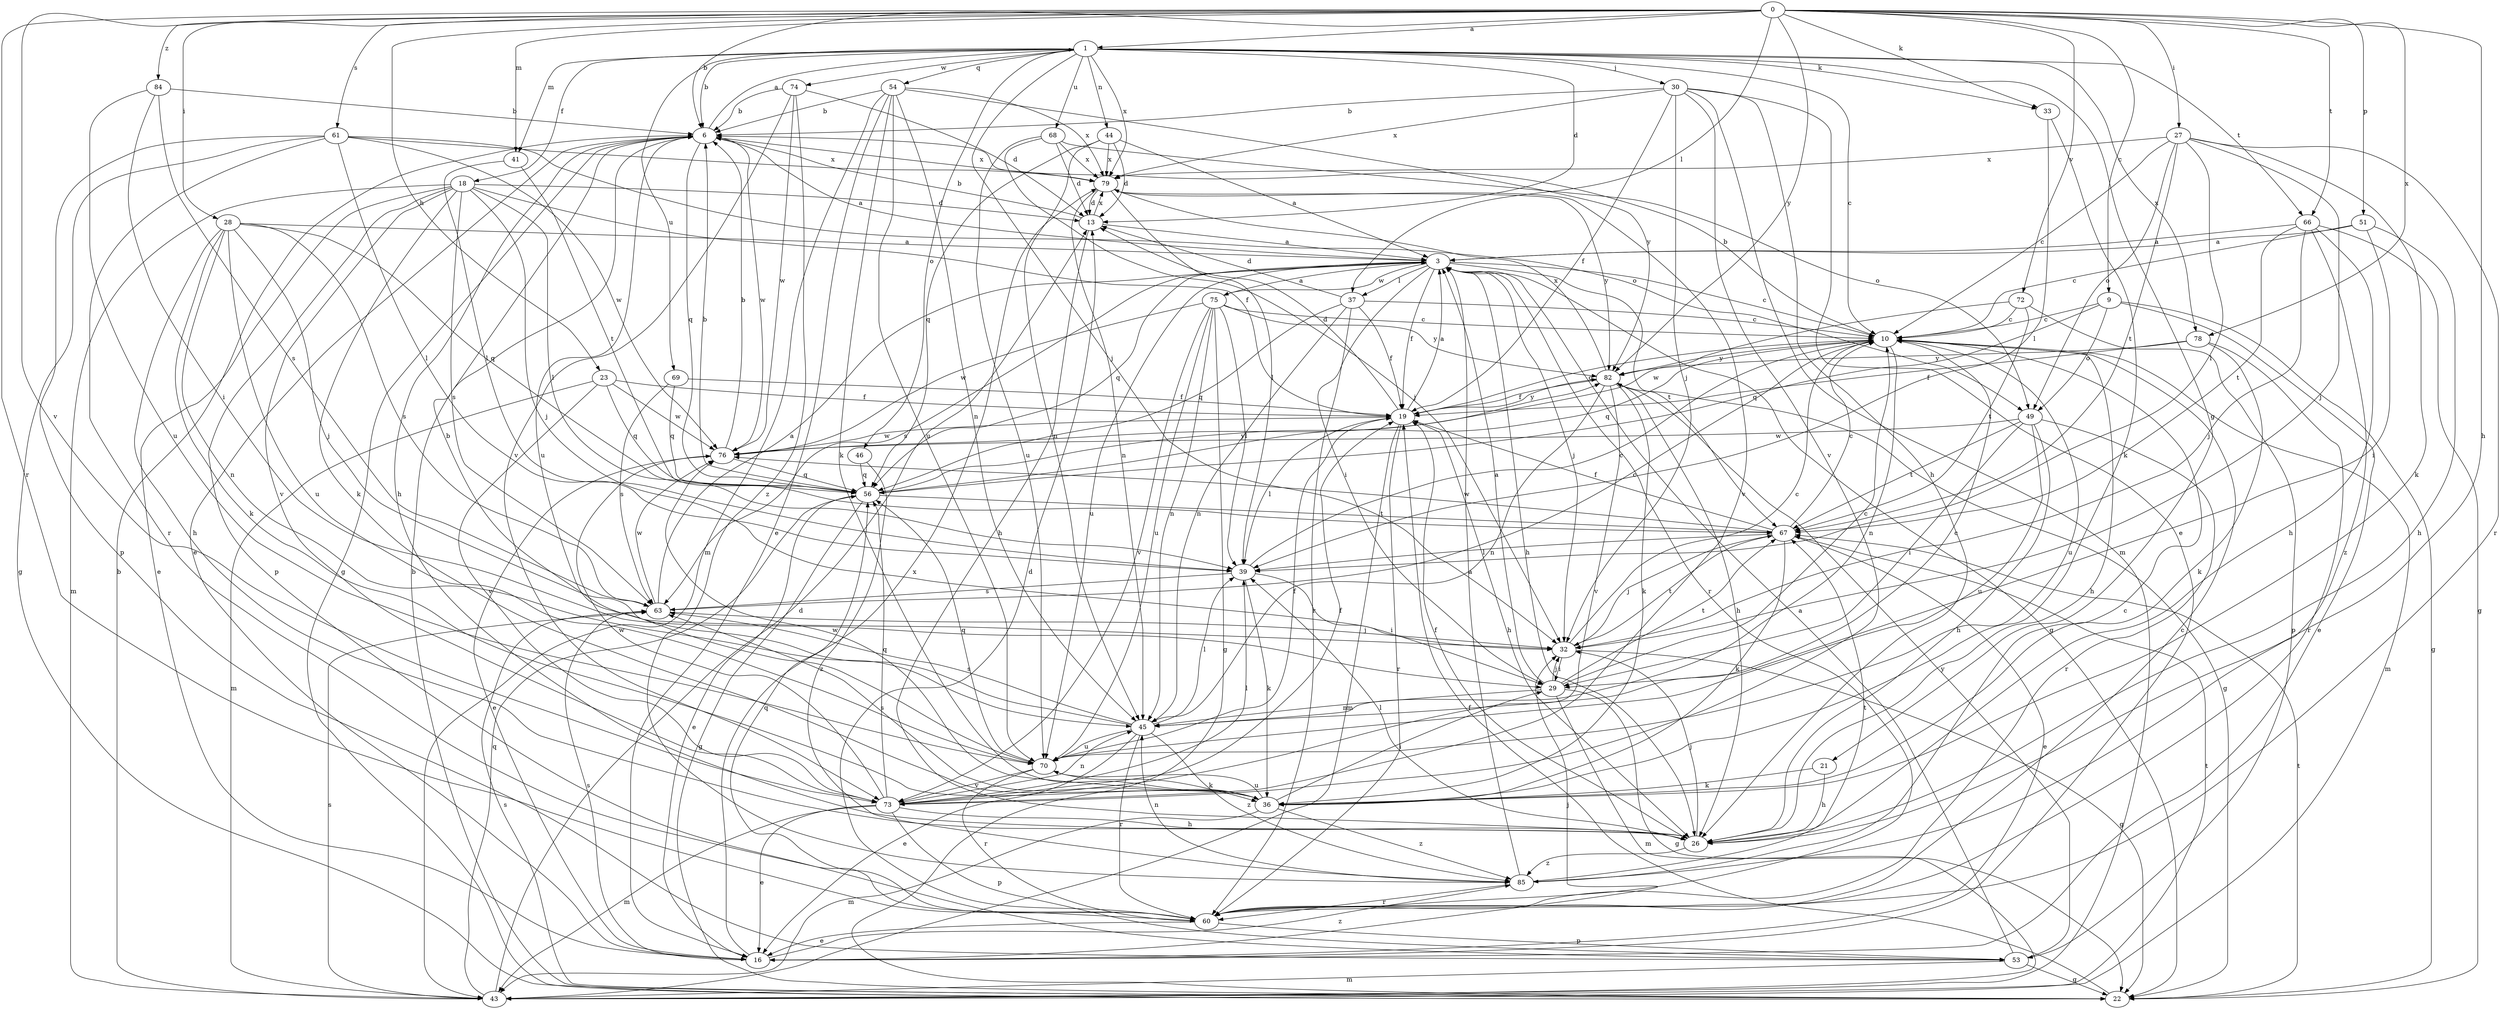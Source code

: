 strict digraph  {
0;
1;
3;
6;
9;
10;
13;
16;
18;
19;
21;
22;
23;
26;
27;
28;
29;
30;
32;
33;
36;
37;
39;
41;
43;
44;
45;
46;
49;
51;
53;
54;
56;
60;
61;
63;
66;
67;
68;
69;
70;
72;
73;
74;
75;
76;
78;
79;
82;
84;
85;
0 -> 1  [label=a];
0 -> 6  [label=b];
0 -> 9  [label=c];
0 -> 23  [label=h];
0 -> 26  [label=h];
0 -> 27  [label=i];
0 -> 28  [label=i];
0 -> 33  [label=k];
0 -> 37  [label=l];
0 -> 41  [label=m];
0 -> 51  [label=p];
0 -> 60  [label=r];
0 -> 61  [label=s];
0 -> 66  [label=t];
0 -> 72  [label=v];
0 -> 73  [label=v];
0 -> 78  [label=x];
0 -> 82  [label=y];
0 -> 84  [label=z];
1 -> 6  [label=b];
1 -> 10  [label=c];
1 -> 13  [label=d];
1 -> 18  [label=f];
1 -> 21  [label=g];
1 -> 30  [label=j];
1 -> 32  [label=j];
1 -> 33  [label=k];
1 -> 41  [label=m];
1 -> 44  [label=n];
1 -> 46  [label=o];
1 -> 54  [label=q];
1 -> 66  [label=t];
1 -> 68  [label=u];
1 -> 69  [label=u];
1 -> 74  [label=w];
1 -> 78  [label=x];
1 -> 79  [label=x];
3 -> 10  [label=c];
3 -> 19  [label=f];
3 -> 22  [label=g];
3 -> 26  [label=h];
3 -> 29  [label=i];
3 -> 32  [label=j];
3 -> 37  [label=l];
3 -> 56  [label=q];
3 -> 60  [label=r];
3 -> 63  [label=s];
3 -> 67  [label=t];
3 -> 70  [label=u];
3 -> 75  [label=w];
6 -> 1  [label=a];
6 -> 3  [label=a];
6 -> 16  [label=e];
6 -> 22  [label=g];
6 -> 26  [label=h];
6 -> 56  [label=q];
6 -> 70  [label=u];
6 -> 76  [label=w];
6 -> 79  [label=x];
9 -> 10  [label=c];
9 -> 16  [label=e];
9 -> 22  [label=g];
9 -> 49  [label=o];
9 -> 56  [label=q];
10 -> 6  [label=b];
10 -> 26  [label=h];
10 -> 43  [label=m];
10 -> 45  [label=n];
10 -> 56  [label=q];
10 -> 70  [label=u];
10 -> 82  [label=y];
13 -> 3  [label=a];
13 -> 6  [label=b];
13 -> 26  [label=h];
13 -> 79  [label=x];
16 -> 32  [label=j];
16 -> 63  [label=s];
16 -> 79  [label=x];
16 -> 85  [label=z];
18 -> 13  [label=d];
18 -> 16  [label=e];
18 -> 19  [label=f];
18 -> 32  [label=j];
18 -> 36  [label=k];
18 -> 39  [label=l];
18 -> 43  [label=m];
18 -> 53  [label=p];
18 -> 63  [label=s];
18 -> 73  [label=v];
19 -> 3  [label=a];
19 -> 10  [label=c];
19 -> 13  [label=d];
19 -> 26  [label=h];
19 -> 39  [label=l];
19 -> 43  [label=m];
19 -> 60  [label=r];
19 -> 76  [label=w];
19 -> 82  [label=y];
21 -> 26  [label=h];
21 -> 36  [label=k];
22 -> 6  [label=b];
22 -> 19  [label=f];
22 -> 63  [label=s];
22 -> 67  [label=t];
23 -> 19  [label=f];
23 -> 43  [label=m];
23 -> 56  [label=q];
23 -> 73  [label=v];
23 -> 76  [label=w];
26 -> 19  [label=f];
26 -> 32  [label=j];
26 -> 39  [label=l];
26 -> 85  [label=z];
27 -> 10  [label=c];
27 -> 32  [label=j];
27 -> 36  [label=k];
27 -> 39  [label=l];
27 -> 49  [label=o];
27 -> 60  [label=r];
27 -> 67  [label=t];
27 -> 79  [label=x];
28 -> 3  [label=a];
28 -> 26  [label=h];
28 -> 32  [label=j];
28 -> 36  [label=k];
28 -> 45  [label=n];
28 -> 56  [label=q];
28 -> 63  [label=s];
28 -> 70  [label=u];
29 -> 3  [label=a];
29 -> 10  [label=c];
29 -> 22  [label=g];
29 -> 32  [label=j];
29 -> 43  [label=m];
29 -> 45  [label=n];
29 -> 67  [label=t];
30 -> 6  [label=b];
30 -> 16  [label=e];
30 -> 19  [label=f];
30 -> 26  [label=h];
30 -> 32  [label=j];
30 -> 43  [label=m];
30 -> 73  [label=v];
30 -> 79  [label=x];
32 -> 10  [label=c];
32 -> 22  [label=g];
32 -> 29  [label=i];
32 -> 67  [label=t];
33 -> 36  [label=k];
33 -> 39  [label=l];
36 -> 29  [label=i];
36 -> 43  [label=m];
36 -> 63  [label=s];
36 -> 70  [label=u];
36 -> 76  [label=w];
36 -> 85  [label=z];
37 -> 10  [label=c];
37 -> 13  [label=d];
37 -> 19  [label=f];
37 -> 45  [label=n];
37 -> 56  [label=q];
37 -> 60  [label=r];
39 -> 10  [label=c];
39 -> 29  [label=i];
39 -> 36  [label=k];
39 -> 63  [label=s];
41 -> 39  [label=l];
41 -> 67  [label=t];
43 -> 6  [label=b];
43 -> 13  [label=d];
43 -> 56  [label=q];
43 -> 63  [label=s];
43 -> 67  [label=t];
44 -> 3  [label=a];
44 -> 13  [label=d];
44 -> 45  [label=n];
44 -> 56  [label=q];
44 -> 79  [label=x];
45 -> 6  [label=b];
45 -> 10  [label=c];
45 -> 16  [label=e];
45 -> 39  [label=l];
45 -> 60  [label=r];
45 -> 63  [label=s];
45 -> 70  [label=u];
45 -> 85  [label=z];
46 -> 56  [label=q];
46 -> 85  [label=z];
49 -> 26  [label=h];
49 -> 29  [label=i];
49 -> 60  [label=r];
49 -> 67  [label=t];
49 -> 70  [label=u];
49 -> 76  [label=w];
51 -> 3  [label=a];
51 -> 10  [label=c];
51 -> 26  [label=h];
51 -> 29  [label=i];
53 -> 3  [label=a];
53 -> 22  [label=g];
53 -> 43  [label=m];
53 -> 82  [label=y];
54 -> 6  [label=b];
54 -> 16  [label=e];
54 -> 36  [label=k];
54 -> 43  [label=m];
54 -> 45  [label=n];
54 -> 70  [label=u];
54 -> 79  [label=x];
54 -> 82  [label=y];
56 -> 6  [label=b];
56 -> 16  [label=e];
56 -> 22  [label=g];
56 -> 67  [label=t];
56 -> 82  [label=y];
60 -> 10  [label=c];
60 -> 13  [label=d];
60 -> 16  [label=e];
60 -> 53  [label=p];
60 -> 56  [label=q];
61 -> 22  [label=g];
61 -> 39  [label=l];
61 -> 49  [label=o];
61 -> 53  [label=p];
61 -> 60  [label=r];
61 -> 76  [label=w];
61 -> 79  [label=x];
63 -> 3  [label=a];
63 -> 10  [label=c];
63 -> 32  [label=j];
63 -> 76  [label=w];
66 -> 3  [label=a];
66 -> 22  [label=g];
66 -> 26  [label=h];
66 -> 32  [label=j];
66 -> 67  [label=t];
66 -> 85  [label=z];
67 -> 10  [label=c];
67 -> 16  [label=e];
67 -> 19  [label=f];
67 -> 32  [label=j];
67 -> 36  [label=k];
67 -> 39  [label=l];
67 -> 76  [label=w];
68 -> 13  [label=d];
68 -> 32  [label=j];
68 -> 49  [label=o];
68 -> 70  [label=u];
68 -> 79  [label=x];
69 -> 19  [label=f];
69 -> 56  [label=q];
69 -> 63  [label=s];
70 -> 19  [label=f];
70 -> 36  [label=k];
70 -> 56  [label=q];
70 -> 60  [label=r];
70 -> 73  [label=v];
72 -> 10  [label=c];
72 -> 53  [label=p];
72 -> 67  [label=t];
72 -> 76  [label=w];
73 -> 16  [label=e];
73 -> 19  [label=f];
73 -> 26  [label=h];
73 -> 39  [label=l];
73 -> 43  [label=m];
73 -> 45  [label=n];
73 -> 53  [label=p];
73 -> 56  [label=q];
73 -> 76  [label=w];
74 -> 6  [label=b];
74 -> 13  [label=d];
74 -> 73  [label=v];
74 -> 76  [label=w];
74 -> 85  [label=z];
75 -> 3  [label=a];
75 -> 10  [label=c];
75 -> 22  [label=g];
75 -> 39  [label=l];
75 -> 45  [label=n];
75 -> 70  [label=u];
75 -> 73  [label=v];
75 -> 76  [label=w];
75 -> 82  [label=y];
76 -> 6  [label=b];
76 -> 16  [label=e];
76 -> 56  [label=q];
78 -> 19  [label=f];
78 -> 36  [label=k];
78 -> 60  [label=r];
78 -> 82  [label=y];
79 -> 13  [label=d];
79 -> 39  [label=l];
79 -> 45  [label=n];
79 -> 73  [label=v];
79 -> 82  [label=y];
82 -> 19  [label=f];
82 -> 22  [label=g];
82 -> 26  [label=h];
82 -> 36  [label=k];
82 -> 45  [label=n];
82 -> 73  [label=v];
82 -> 79  [label=x];
84 -> 6  [label=b];
84 -> 29  [label=i];
84 -> 63  [label=s];
84 -> 70  [label=u];
85 -> 3  [label=a];
85 -> 10  [label=c];
85 -> 45  [label=n];
85 -> 60  [label=r];
85 -> 67  [label=t];
}
